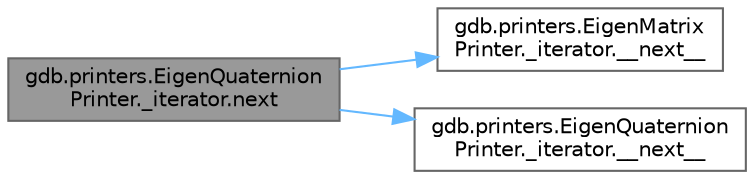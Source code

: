 digraph "gdb.printers.EigenQuaternionPrinter._iterator.next"
{
 // LATEX_PDF_SIZE
  bgcolor="transparent";
  edge [fontname=Helvetica,fontsize=10,labelfontname=Helvetica,labelfontsize=10];
  node [fontname=Helvetica,fontsize=10,shape=box,height=0.2,width=0.4];
  rankdir="LR";
  Node1 [id="Node000001",label="gdb.printers.EigenQuaternion\lPrinter._iterator.next",height=0.2,width=0.4,color="gray40", fillcolor="grey60", style="filled", fontcolor="black",tooltip=" "];
  Node1 -> Node2 [id="edge1_Node000001_Node000002",color="steelblue1",style="solid",tooltip=" "];
  Node2 [id="Node000002",label="gdb.printers.EigenMatrix\lPrinter._iterator.__next__",height=0.2,width=0.4,color="grey40", fillcolor="white", style="filled",URL="$classgdb_1_1printers_1_1_eigen_matrix_printer_1_1__iterator.html#aea4de6d200a41b416726619947dd2f26",tooltip=" "];
  Node1 -> Node3 [id="edge2_Node000001_Node000003",color="steelblue1",style="solid",tooltip=" "];
  Node3 [id="Node000003",label="gdb.printers.EigenQuaternion\lPrinter._iterator.__next__",height=0.2,width=0.4,color="grey40", fillcolor="white", style="filled",URL="$classgdb_1_1printers_1_1_eigen_quaternion_printer_1_1__iterator.html#a8c0c90f6076d4dc2671f36e09c0aed41",tooltip=" "];
}

